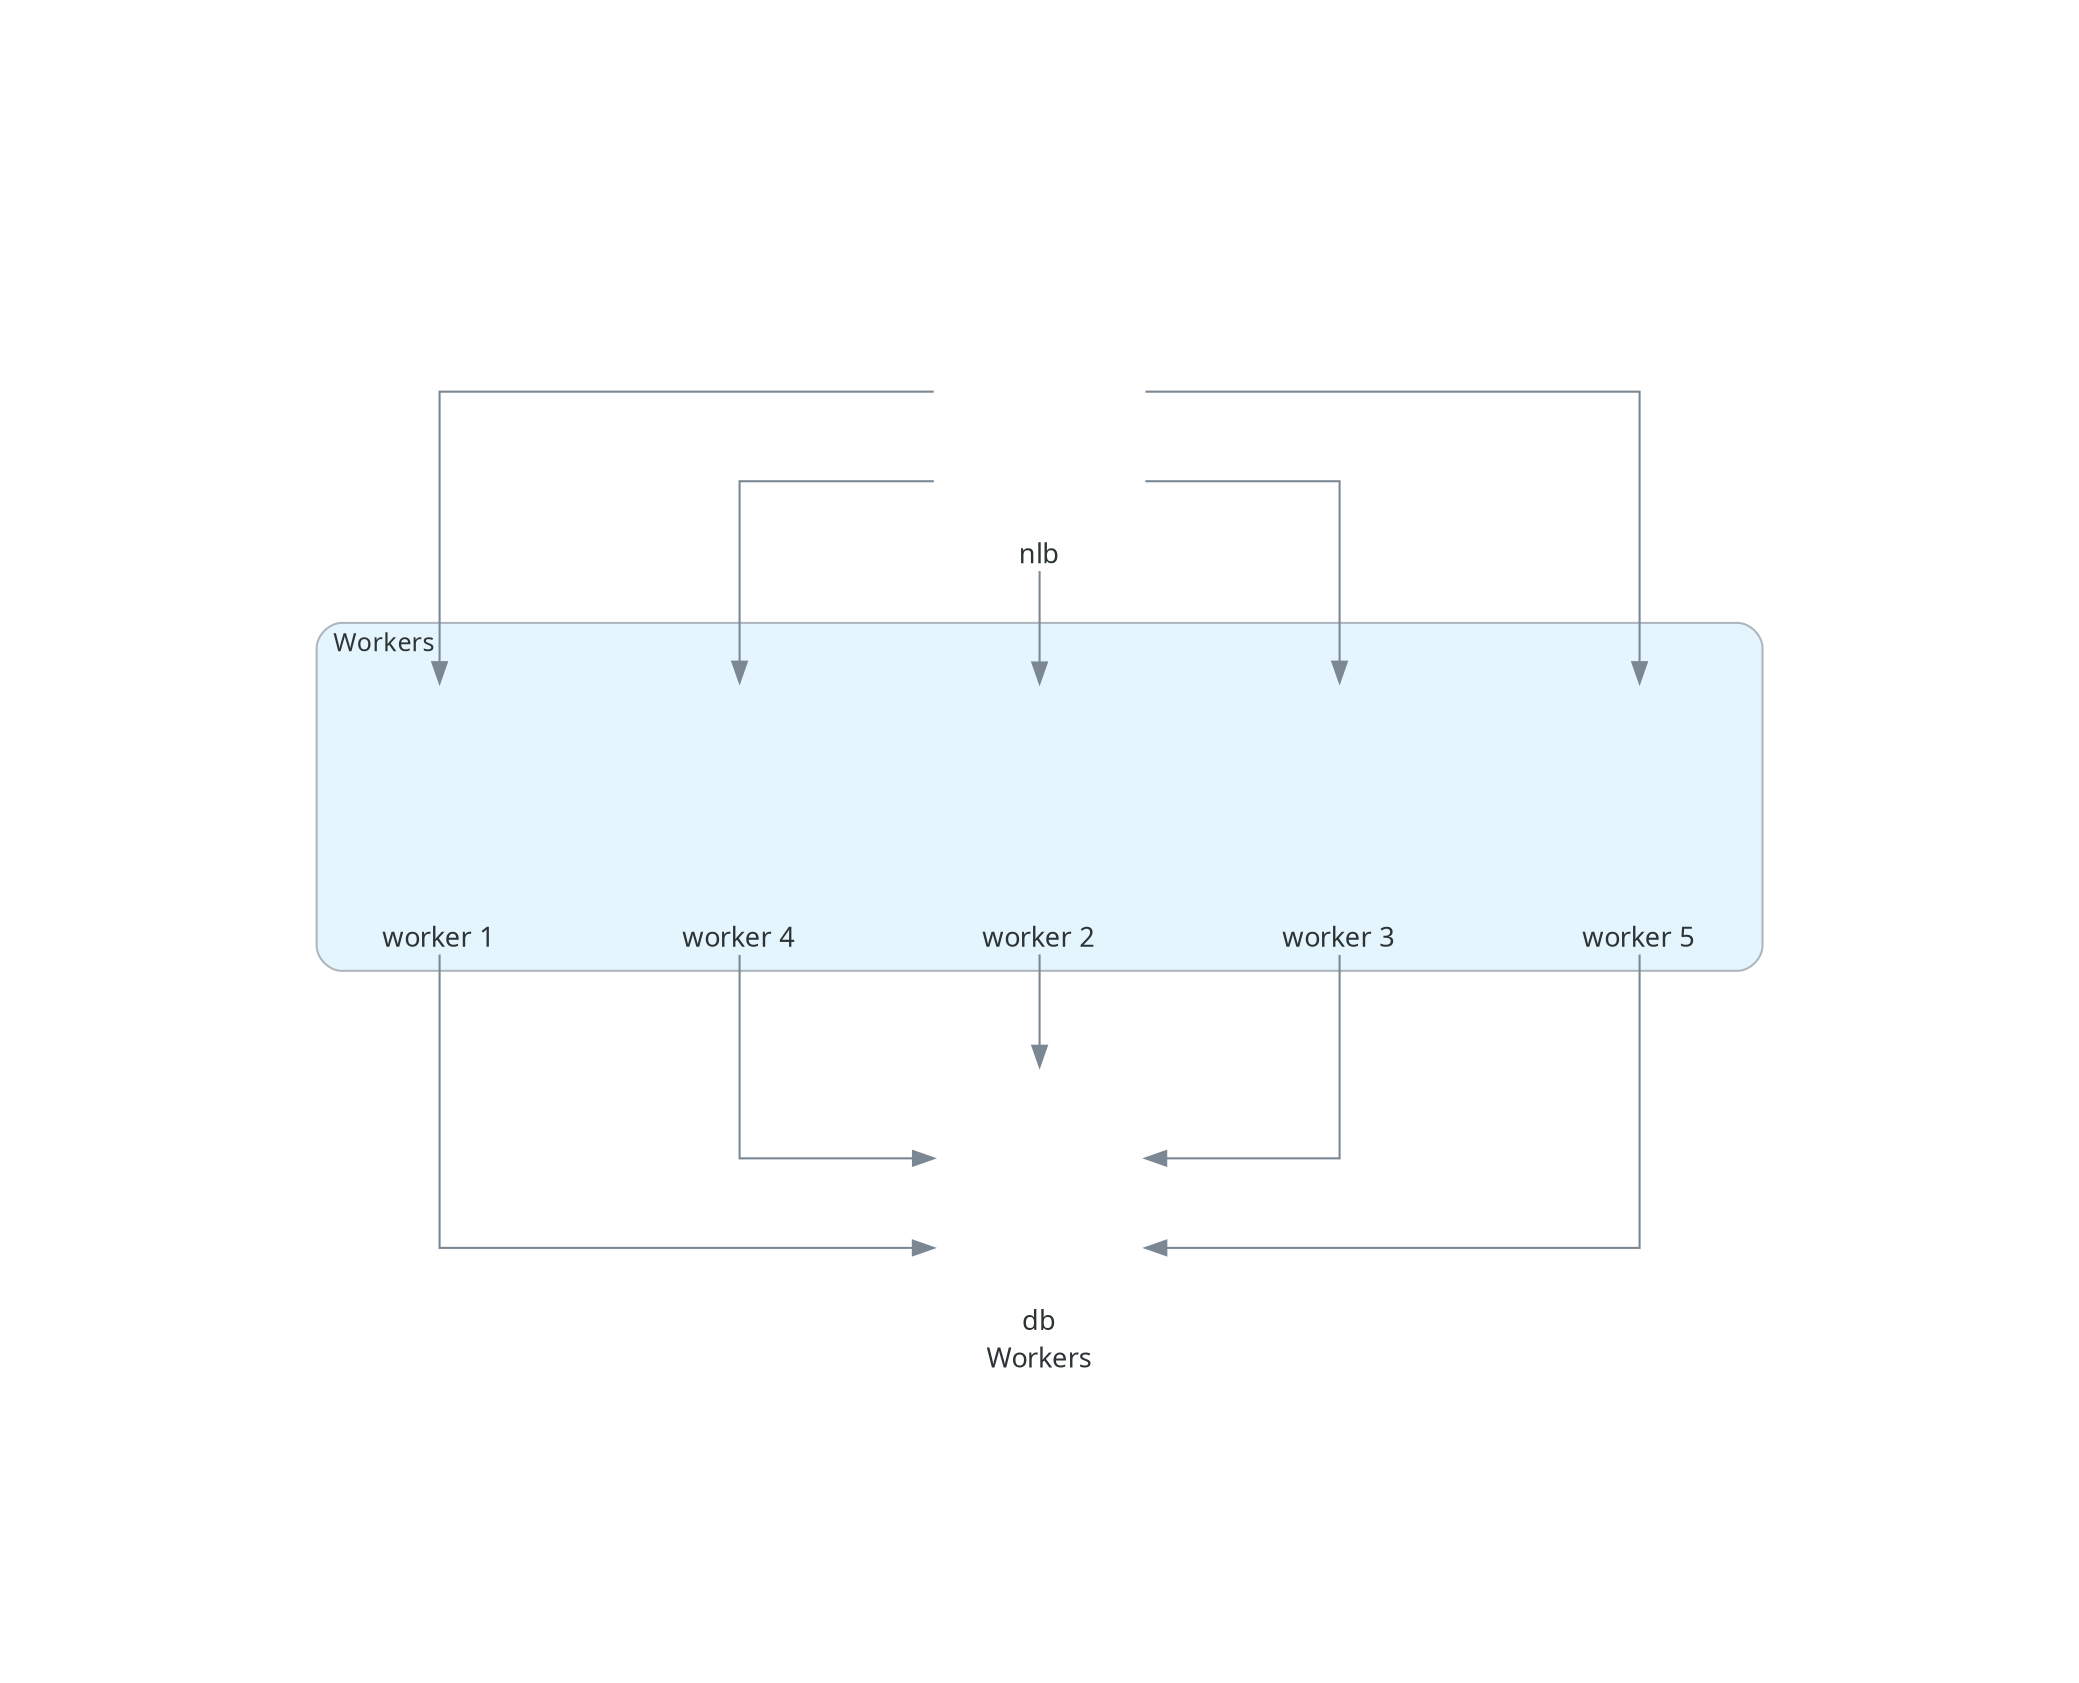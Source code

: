 digraph root {
	fontcolor="#2D3436";
	fontname="Sans-Serif";
	fontsize=13;
	label=Workers;
	nodesep=0.6;
	pad=2;
	rankdir=TB;
	ranksep=0.75;
	splines=ortho;
	pnwrkhaj->dekkgzca[ color="#7B8894", dir=forward, fontcolor="#2D3436", fontname="Sans-Serif", fontsize=13 ];
	tdhrxtxm->otiuraoz[ color="#7B8894", dir=forward, fontcolor="#2D3436", fontname="Sans-Serif", fontsize=13 ];
	fwdljhge->dekkgzca[ color="#7B8894", dir=forward, fontcolor="#2D3436", fontname="Sans-Serif", fontsize=13 ];
	otiuraoz->dekkgzca[ color="#7B8894", dir=forward, fontcolor="#2D3436", fontname="Sans-Serif", fontsize=13 ];
	xxsztybx->dekkgzca[ color="#7B8894", dir=forward, fontcolor="#2D3436", fontname="Sans-Serif", fontsize=13 ];
	tdhrxtxm->luvxnseq[ color="#7B8894", dir=forward, fontcolor="#2D3436", fontname="Sans-Serif", fontsize=13 ];
	tdhrxtxm->fwdljhge[ color="#7B8894", dir=forward, fontcolor="#2D3436", fontname="Sans-Serif", fontsize=13 ];
	luvxnseq->dekkgzca[ color="#7B8894", dir=forward, fontcolor="#2D3436", fontname="Sans-Serif", fontsize=13 ];
	tdhrxtxm->xxsztybx[ color="#7B8894", dir=forward, fontcolor="#2D3436", fontname="Sans-Serif", fontsize=13 ];
	tdhrxtxm->pnwrkhaj[ color="#7B8894", dir=forward, fontcolor="#2D3436", fontname="Sans-Serif", fontsize=13 ];
	subgraph cluster_workers {
	bgcolor="#E5F5FD";
	fontcolor="#2D3436";
	fontname="Sans-Serif";
	fontsize=12;
	labeljust=l;
	pencolor="#AEB6BE";
	shape=box;
	style=rounded;
	fwdljhge [ fixedsize=true, fontcolor="#2D3436", fontname="Sans-Serif", fontsize=13, height=1.7999999999999998, image="assets/aws/compute/ec2.png", imagescale=true, label="worker 2", labelloc=b, shape=none, style=rounded, width=1.4 ];
	luvxnseq [ fixedsize=true, fontcolor="#2D3436", fontname="Sans-Serif", fontsize=13, height=1.7999999999999998, image="assets/aws/compute/ec2.png", imagescale=true, label="worker 1", labelloc=b, shape=none, style=rounded, width=1.4 ];
	otiuraoz [ fixedsize=true, fontcolor="#2D3436", fontname="Sans-Serif", fontsize=13, height=1.7999999999999998, image="assets/aws/compute/ec2.png", imagescale=true, label="worker 3", labelloc=b, shape=none, style=rounded, width=1.4 ];
	pnwrkhaj [ fixedsize=true, fontcolor="#2D3436", fontname="Sans-Serif", fontsize=13, height=1.7999999999999998, image="assets/aws/compute/ec2.png", imagescale=true, label="worker 5", labelloc=b, shape=none, style=rounded, width=1.4 ];
	xxsztybx [ fixedsize=true, fontcolor="#2D3436", fontname="Sans-Serif", fontsize=13, height=1.7999999999999998, image="assets/aws/compute/ec2.png", imagescale=true, label="worker 4", labelloc=b, shape=none, style=rounded, width=1.4 ];

}
;
	dekkgzca [ fixedsize=true, fontcolor="#2D3436", fontname="Sans-Serif", fontsize=13, height=1.7999999999999998, image="assets/aws/database/database.png", imagescale=true, label=db, labelloc=b, shape=none, style=rounded, width=1.4 ];
	tdhrxtxm [ fixedsize=true, fontcolor="#2D3436", fontname="Sans-Serif", fontsize=13, height=1.7999999999999998, image="assets/aws/network/elastic-load-balancing.png", imagescale=true, label=nlb, labelloc=b, shape=none, style=rounded, width=1.4 ];

}
